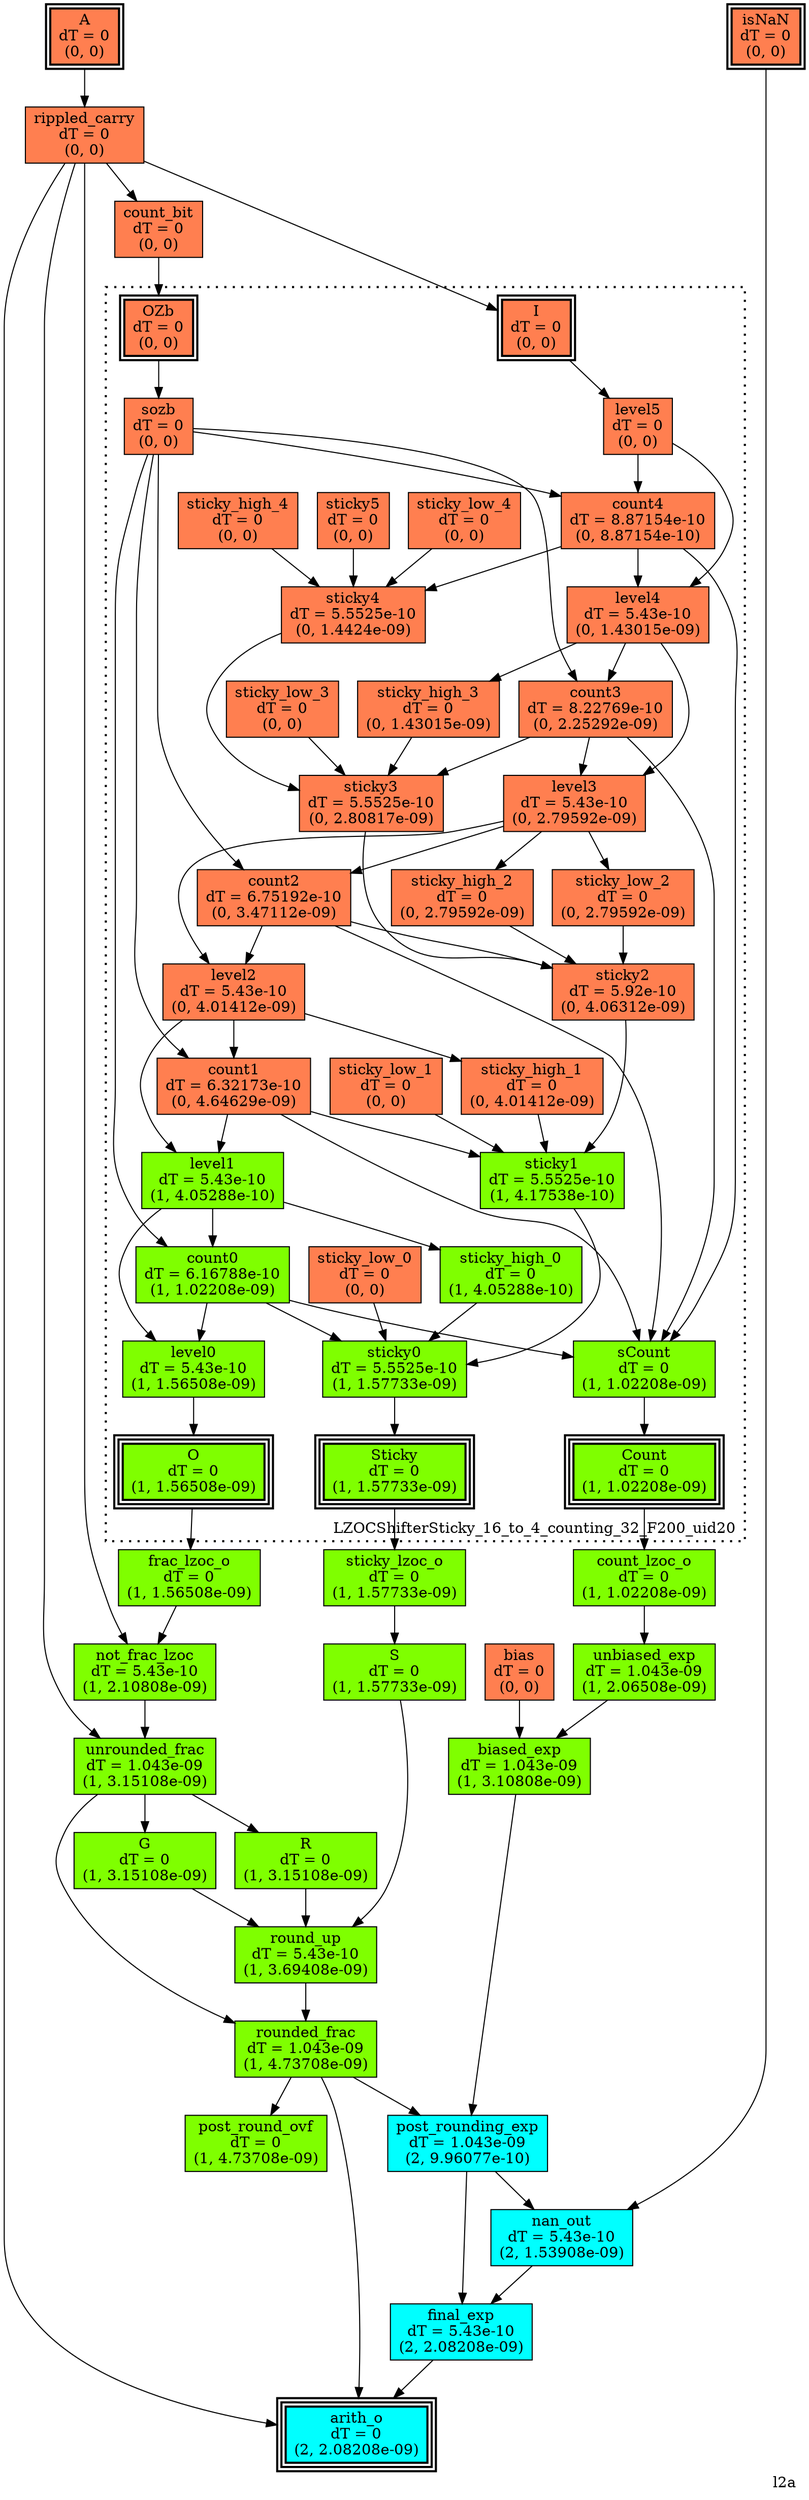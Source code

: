 digraph l2a
{
	//graph drawing options
	label=l2a;
	labelloc=bottom;
	labeljust=right;
	ratio=auto;
	nodesep=0.25;
	ranksep=0.5;

	//input/output signals of operator l2a
	A__l2a [ label="A\ndT = 0\n(0, 0)", shape=box, color=black, style="bold, filled", fillcolor=coral, peripheries=2 ];
	isNaN__l2a [ label="isNaN\ndT = 0\n(0, 0)", shape=box, color=black, style="bold, filled", fillcolor=coral, peripheries=2 ];
	arith_o__l2a [ label="arith_o\ndT = 0\n(2, 2.08208e-09)", shape=box, color=black, style="bold, filled", fillcolor=cyan, peripheries=3 ];
	{rank=same A__l2a, isNaN__l2a};
	{rank=same arith_o__l2a};
	//internal signals of operator l2a
	rippled_carry__l2a [ label="rippled_carry\ndT = 0\n(0, 0)", shape=box, color=black, style=filled, fillcolor=coral, peripheries=1 ];
	count_bit__l2a [ label="count_bit\ndT = 0\n(0, 0)", shape=box, color=black, style=filled, fillcolor=coral, peripheries=1 ];
	count_lzoc_o__l2a [ label="count_lzoc_o\ndT = 0\n(1, 1.02208e-09)", shape=box, color=black, style=filled, fillcolor=chartreuse, peripheries=1 ];
	frac_lzoc_o__l2a [ label="frac_lzoc_o\ndT = 0\n(1, 1.56508e-09)", shape=box, color=black, style=filled, fillcolor=chartreuse, peripheries=1 ];
	sticky_lzoc_o__l2a [ label="sticky_lzoc_o\ndT = 0\n(1, 1.57733e-09)", shape=box, color=black, style=filled, fillcolor=chartreuse, peripheries=1 ];
	unbiased_exp__l2a [ label="unbiased_exp\ndT = 1.043e-09\n(1, 2.06508e-09)", shape=box, color=black, style=filled, fillcolor=chartreuse, peripheries=1 ];
	bias__l2a [ label="bias\ndT = 0\n(0, 0)", shape=box, color=black, style=filled, fillcolor=coral, peripheries=1 ];
	biased_exp__l2a [ label="biased_exp\ndT = 1.043e-09\n(1, 3.10808e-09)", shape=box, color=black, style=filled, fillcolor=chartreuse, peripheries=1 ];
	not_frac_lzoc__l2a [ label="not_frac_lzoc\ndT = 5.43e-10\n(1, 2.10808e-09)", shape=box, color=black, style=filled, fillcolor=chartreuse, peripheries=1 ];
	unrounded_frac__l2a [ label="unrounded_frac\ndT = 1.043e-09\n(1, 3.15108e-09)", shape=box, color=black, style=filled, fillcolor=chartreuse, peripheries=1 ];
	G__l2a [ label="G\ndT = 0\n(1, 3.15108e-09)", shape=box, color=black, style=filled, fillcolor=chartreuse, peripheries=1 ];
	R__l2a [ label="R\ndT = 0\n(1, 3.15108e-09)", shape=box, color=black, style=filled, fillcolor=chartreuse, peripheries=1 ];
	S__l2a [ label="S\ndT = 0\n(1, 1.57733e-09)", shape=box, color=black, style=filled, fillcolor=chartreuse, peripheries=1 ];
	round_up__l2a [ label="round_up\ndT = 5.43e-10\n(1, 3.69408e-09)", shape=box, color=black, style=filled, fillcolor=chartreuse, peripheries=1 ];
	rounded_frac__l2a [ label="rounded_frac\ndT = 1.043e-09\n(1, 4.73708e-09)", shape=box, color=black, style=filled, fillcolor=chartreuse, peripheries=1 ];
	post_round_ovf__l2a [ label="post_round_ovf\ndT = 0\n(1, 4.73708e-09)", shape=box, color=black, style=filled, fillcolor=chartreuse, peripheries=1 ];
	post_rounding_exp__l2a [ label="post_rounding_exp\ndT = 1.043e-09\n(2, 9.96077e-10)", shape=box, color=black, style=filled, fillcolor=cyan, peripheries=1 ];
	nan_out__l2a [ label="nan_out\ndT = 5.43e-10\n(2, 1.53908e-09)", shape=box, color=black, style=filled, fillcolor=cyan, peripheries=1 ];
	final_exp__l2a [ label="final_exp\ndT = 5.43e-10\n(2, 2.08208e-09)", shape=box, color=black, style=filled, fillcolor=cyan, peripheries=1 ];

	//subcomponents of operator l2a

	subgraph cluster_LZOCShifterSticky_16_to_4_counting_32_F200_uid20
	{
		//graph drawing options
		label=LZOCShifterSticky_16_to_4_counting_32_F200_uid20;
		labelloc=bottom;
		labeljust=right;
		style="bold, dotted";
		ratio=auto;
		nodesep=0.25;
		ranksep=0.5;

		//input/output signals of operator LZOCShifterSticky_16_to_4_counting_32_F200_uid20
		I__LZOCShifterSticky_16_to_4_counting_32_F200_uid20 [ label="I\ndT = 0\n(0, 0)", shape=box, color=black, style="bold, filled", fillcolor=coral, peripheries=2 ];
		OZb__LZOCShifterSticky_16_to_4_counting_32_F200_uid20 [ label="OZb\ndT = 0\n(0, 0)", shape=box, color=black, style="bold, filled", fillcolor=coral, peripheries=2 ];
		Count__LZOCShifterSticky_16_to_4_counting_32_F200_uid20 [ label="Count\ndT = 0\n(1, 1.02208e-09)", shape=box, color=black, style="bold, filled", fillcolor=chartreuse, peripheries=3 ];
		O__LZOCShifterSticky_16_to_4_counting_32_F200_uid20 [ label="O\ndT = 0\n(1, 1.56508e-09)", shape=box, color=black, style="bold, filled", fillcolor=chartreuse, peripheries=3 ];
		Sticky__LZOCShifterSticky_16_to_4_counting_32_F200_uid20 [ label="Sticky\ndT = 0\n(1, 1.57733e-09)", shape=box, color=black, style="bold, filled", fillcolor=chartreuse, peripheries=3 ];
		{rank=same I__LZOCShifterSticky_16_to_4_counting_32_F200_uid20, OZb__LZOCShifterSticky_16_to_4_counting_32_F200_uid20};
		{rank=same Count__LZOCShifterSticky_16_to_4_counting_32_F200_uid20, O__LZOCShifterSticky_16_to_4_counting_32_F200_uid20, Sticky__LZOCShifterSticky_16_to_4_counting_32_F200_uid20};
		//internal signals of operator LZOCShifterSticky_16_to_4_counting_32_F200_uid20
		level5__LZOCShifterSticky_16_to_4_counting_32_F200_uid20 [ label="level5\ndT = 0\n(0, 0)", shape=box, color=black, style=filled, fillcolor=coral, peripheries=1 ];
		sozb__LZOCShifterSticky_16_to_4_counting_32_F200_uid20 [ label="sozb\ndT = 0\n(0, 0)", shape=box, color=black, style=filled, fillcolor=coral, peripheries=1 ];
		sticky5__LZOCShifterSticky_16_to_4_counting_32_F200_uid20 [ label="sticky5\ndT = 0\n(0, 0)", shape=box, color=black, style=filled, fillcolor=coral, peripheries=1 ];
		count4__LZOCShifterSticky_16_to_4_counting_32_F200_uid20 [ label="count4\ndT = 8.87154e-10\n(0, 8.87154e-10)", shape=box, color=black, style=filled, fillcolor=coral, peripheries=1 ];
		level4__LZOCShifterSticky_16_to_4_counting_32_F200_uid20 [ label="level4\ndT = 5.43e-10\n(0, 1.43015e-09)", shape=box, color=black, style=filled, fillcolor=coral, peripheries=1 ];
		sticky_high_4__LZOCShifterSticky_16_to_4_counting_32_F200_uid20 [ label="sticky_high_4\ndT = 0\n(0, 0)", shape=box, color=black, style=filled, fillcolor=coral, peripheries=1 ];
		sticky_low_4__LZOCShifterSticky_16_to_4_counting_32_F200_uid20 [ label="sticky_low_4\ndT = 0\n(0, 0)", shape=box, color=black, style=filled, fillcolor=coral, peripheries=1 ];
		sticky4__LZOCShifterSticky_16_to_4_counting_32_F200_uid20 [ label="sticky4\ndT = 5.5525e-10\n(0, 1.4424e-09)", shape=box, color=black, style=filled, fillcolor=coral, peripheries=1 ];
		count3__LZOCShifterSticky_16_to_4_counting_32_F200_uid20 [ label="count3\ndT = 8.22769e-10\n(0, 2.25292e-09)", shape=box, color=black, style=filled, fillcolor=coral, peripheries=1 ];
		level3__LZOCShifterSticky_16_to_4_counting_32_F200_uid20 [ label="level3\ndT = 5.43e-10\n(0, 2.79592e-09)", shape=box, color=black, style=filled, fillcolor=coral, peripheries=1 ];
		sticky_high_3__LZOCShifterSticky_16_to_4_counting_32_F200_uid20 [ label="sticky_high_3\ndT = 0\n(0, 1.43015e-09)", shape=box, color=black, style=filled, fillcolor=coral, peripheries=1 ];
		sticky_low_3__LZOCShifterSticky_16_to_4_counting_32_F200_uid20 [ label="sticky_low_3\ndT = 0\n(0, 0)", shape=box, color=black, style=filled, fillcolor=coral, peripheries=1 ];
		sticky3__LZOCShifterSticky_16_to_4_counting_32_F200_uid20 [ label="sticky3\ndT = 5.5525e-10\n(0, 2.80817e-09)", shape=box, color=black, style=filled, fillcolor=coral, peripheries=1 ];
		count2__LZOCShifterSticky_16_to_4_counting_32_F200_uid20 [ label="count2\ndT = 6.75192e-10\n(0, 3.47112e-09)", shape=box, color=black, style=filled, fillcolor=coral, peripheries=1 ];
		level2__LZOCShifterSticky_16_to_4_counting_32_F200_uid20 [ label="level2\ndT = 5.43e-10\n(0, 4.01412e-09)", shape=box, color=black, style=filled, fillcolor=coral, peripheries=1 ];
		sticky_high_2__LZOCShifterSticky_16_to_4_counting_32_F200_uid20 [ label="sticky_high_2\ndT = 0\n(0, 2.79592e-09)", shape=box, color=black, style=filled, fillcolor=coral, peripheries=1 ];
		sticky_low_2__LZOCShifterSticky_16_to_4_counting_32_F200_uid20 [ label="sticky_low_2\ndT = 0\n(0, 2.79592e-09)", shape=box, color=black, style=filled, fillcolor=coral, peripheries=1 ];
		sticky2__LZOCShifterSticky_16_to_4_counting_32_F200_uid20 [ label="sticky2\ndT = 5.92e-10\n(0, 4.06312e-09)", shape=box, color=black, style=filled, fillcolor=coral, peripheries=1 ];
		count1__LZOCShifterSticky_16_to_4_counting_32_F200_uid20 [ label="count1\ndT = 6.32173e-10\n(0, 4.64629e-09)", shape=box, color=black, style=filled, fillcolor=coral, peripheries=1 ];
		level1__LZOCShifterSticky_16_to_4_counting_32_F200_uid20 [ label="level1\ndT = 5.43e-10\n(1, 4.05288e-10)", shape=box, color=black, style=filled, fillcolor=chartreuse, peripheries=1 ];
		sticky_high_1__LZOCShifterSticky_16_to_4_counting_32_F200_uid20 [ label="sticky_high_1\ndT = 0\n(0, 4.01412e-09)", shape=box, color=black, style=filled, fillcolor=coral, peripheries=1 ];
		sticky_low_1__LZOCShifterSticky_16_to_4_counting_32_F200_uid20 [ label="sticky_low_1\ndT = 0\n(0, 0)", shape=box, color=black, style=filled, fillcolor=coral, peripheries=1 ];
		sticky1__LZOCShifterSticky_16_to_4_counting_32_F200_uid20 [ label="sticky1\ndT = 5.5525e-10\n(1, 4.17538e-10)", shape=box, color=black, style=filled, fillcolor=chartreuse, peripheries=1 ];
		count0__LZOCShifterSticky_16_to_4_counting_32_F200_uid20 [ label="count0\ndT = 6.16788e-10\n(1, 1.02208e-09)", shape=box, color=black, style=filled, fillcolor=chartreuse, peripheries=1 ];
		level0__LZOCShifterSticky_16_to_4_counting_32_F200_uid20 [ label="level0\ndT = 5.43e-10\n(1, 1.56508e-09)", shape=box, color=black, style=filled, fillcolor=chartreuse, peripheries=1 ];
		sticky_high_0__LZOCShifterSticky_16_to_4_counting_32_F200_uid20 [ label="sticky_high_0\ndT = 0\n(1, 4.05288e-10)", shape=box, color=black, style=filled, fillcolor=chartreuse, peripheries=1 ];
		sticky_low_0__LZOCShifterSticky_16_to_4_counting_32_F200_uid20 [ label="sticky_low_0\ndT = 0\n(0, 0)", shape=box, color=black, style=filled, fillcolor=coral, peripheries=1 ];
		sticky0__LZOCShifterSticky_16_to_4_counting_32_F200_uid20 [ label="sticky0\ndT = 5.5525e-10\n(1, 1.57733e-09)", shape=box, color=black, style=filled, fillcolor=chartreuse, peripheries=1 ];
		sCount__LZOCShifterSticky_16_to_4_counting_32_F200_uid20 [ label="sCount\ndT = 0\n(1, 1.02208e-09)", shape=box, color=black, style=filled, fillcolor=chartreuse, peripheries=1 ];

		//subcomponents of operator LZOCShifterSticky_16_to_4_counting_32_F200_uid20

		//input and internal signal connections of operator LZOCShifterSticky_16_to_4_counting_32_F200_uid20
		I__LZOCShifterSticky_16_to_4_counting_32_F200_uid20 -> level5__LZOCShifterSticky_16_to_4_counting_32_F200_uid20 [ arrowhead=normal, arrowsize=1.0, arrowtail=normal, color=black, dir=forward  ];
		OZb__LZOCShifterSticky_16_to_4_counting_32_F200_uid20 -> sozb__LZOCShifterSticky_16_to_4_counting_32_F200_uid20 [ arrowhead=normal, arrowsize=1.0, arrowtail=normal, color=black, dir=forward  ];
		level5__LZOCShifterSticky_16_to_4_counting_32_F200_uid20 -> count4__LZOCShifterSticky_16_to_4_counting_32_F200_uid20 [ arrowhead=normal, arrowsize=1.0, arrowtail=normal, color=black, dir=forward  ];
		level5__LZOCShifterSticky_16_to_4_counting_32_F200_uid20 -> level4__LZOCShifterSticky_16_to_4_counting_32_F200_uid20 [ arrowhead=normal, arrowsize=1.0, arrowtail=normal, color=black, dir=forward  ];
		sozb__LZOCShifterSticky_16_to_4_counting_32_F200_uid20 -> count4__LZOCShifterSticky_16_to_4_counting_32_F200_uid20 [ arrowhead=normal, arrowsize=1.0, arrowtail=normal, color=black, dir=forward  ];
		sozb__LZOCShifterSticky_16_to_4_counting_32_F200_uid20 -> count3__LZOCShifterSticky_16_to_4_counting_32_F200_uid20 [ arrowhead=normal, arrowsize=1.0, arrowtail=normal, color=black, dir=forward  ];
		sozb__LZOCShifterSticky_16_to_4_counting_32_F200_uid20 -> count2__LZOCShifterSticky_16_to_4_counting_32_F200_uid20 [ arrowhead=normal, arrowsize=1.0, arrowtail=normal, color=black, dir=forward  ];
		sozb__LZOCShifterSticky_16_to_4_counting_32_F200_uid20 -> count1__LZOCShifterSticky_16_to_4_counting_32_F200_uid20 [ arrowhead=normal, arrowsize=1.0, arrowtail=normal, color=black, dir=forward  ];
		sozb__LZOCShifterSticky_16_to_4_counting_32_F200_uid20 -> count0__LZOCShifterSticky_16_to_4_counting_32_F200_uid20 [ arrowhead=normal, arrowsize=1.0, arrowtail=normal, color=black, dir=forward  ];
		sticky5__LZOCShifterSticky_16_to_4_counting_32_F200_uid20 -> sticky4__LZOCShifterSticky_16_to_4_counting_32_F200_uid20 [ arrowhead=normal, arrowsize=1.0, arrowtail=normal, color=black, dir=forward  ];
		count4__LZOCShifterSticky_16_to_4_counting_32_F200_uid20 -> level4__LZOCShifterSticky_16_to_4_counting_32_F200_uid20 [ arrowhead=normal, arrowsize=1.0, arrowtail=normal, color=black, dir=forward  ];
		count4__LZOCShifterSticky_16_to_4_counting_32_F200_uid20 -> sticky4__LZOCShifterSticky_16_to_4_counting_32_F200_uid20 [ arrowhead=normal, arrowsize=1.0, arrowtail=normal, color=black, dir=forward  ];
		count4__LZOCShifterSticky_16_to_4_counting_32_F200_uid20 -> sCount__LZOCShifterSticky_16_to_4_counting_32_F200_uid20 [ arrowhead=normal, arrowsize=1.0, arrowtail=normal, color=black, dir=forward  ];
		level4__LZOCShifterSticky_16_to_4_counting_32_F200_uid20 -> count3__LZOCShifterSticky_16_to_4_counting_32_F200_uid20 [ arrowhead=normal, arrowsize=1.0, arrowtail=normal, color=black, dir=forward  ];
		level4__LZOCShifterSticky_16_to_4_counting_32_F200_uid20 -> level3__LZOCShifterSticky_16_to_4_counting_32_F200_uid20 [ arrowhead=normal, arrowsize=1.0, arrowtail=normal, color=black, dir=forward  ];
		level4__LZOCShifterSticky_16_to_4_counting_32_F200_uid20 -> sticky_high_3__LZOCShifterSticky_16_to_4_counting_32_F200_uid20 [ arrowhead=normal, arrowsize=1.0, arrowtail=normal, color=black, dir=forward  ];
		sticky_high_4__LZOCShifterSticky_16_to_4_counting_32_F200_uid20 -> sticky4__LZOCShifterSticky_16_to_4_counting_32_F200_uid20 [ arrowhead=normal, arrowsize=1.0, arrowtail=normal, color=black, dir=forward  ];
		sticky_low_4__LZOCShifterSticky_16_to_4_counting_32_F200_uid20 -> sticky4__LZOCShifterSticky_16_to_4_counting_32_F200_uid20 [ arrowhead=normal, arrowsize=1.0, arrowtail=normal, color=black, dir=forward  ];
		sticky4__LZOCShifterSticky_16_to_4_counting_32_F200_uid20 -> sticky3__LZOCShifterSticky_16_to_4_counting_32_F200_uid20 [ arrowhead=normal, arrowsize=1.0, arrowtail=normal, color=black, dir=forward  ];
		count3__LZOCShifterSticky_16_to_4_counting_32_F200_uid20 -> level3__LZOCShifterSticky_16_to_4_counting_32_F200_uid20 [ arrowhead=normal, arrowsize=1.0, arrowtail=normal, color=black, dir=forward  ];
		count3__LZOCShifterSticky_16_to_4_counting_32_F200_uid20 -> sticky3__LZOCShifterSticky_16_to_4_counting_32_F200_uid20 [ arrowhead=normal, arrowsize=1.0, arrowtail=normal, color=black, dir=forward  ];
		count3__LZOCShifterSticky_16_to_4_counting_32_F200_uid20 -> sCount__LZOCShifterSticky_16_to_4_counting_32_F200_uid20 [ arrowhead=normal, arrowsize=1.0, arrowtail=normal, color=black, dir=forward  ];
		level3__LZOCShifterSticky_16_to_4_counting_32_F200_uid20 -> count2__LZOCShifterSticky_16_to_4_counting_32_F200_uid20 [ arrowhead=normal, arrowsize=1.0, arrowtail=normal, color=black, dir=forward  ];
		level3__LZOCShifterSticky_16_to_4_counting_32_F200_uid20 -> level2__LZOCShifterSticky_16_to_4_counting_32_F200_uid20 [ arrowhead=normal, arrowsize=1.0, arrowtail=normal, color=black, dir=forward  ];
		level3__LZOCShifterSticky_16_to_4_counting_32_F200_uid20 -> sticky_high_2__LZOCShifterSticky_16_to_4_counting_32_F200_uid20 [ arrowhead=normal, arrowsize=1.0, arrowtail=normal, color=black, dir=forward  ];
		level3__LZOCShifterSticky_16_to_4_counting_32_F200_uid20 -> sticky_low_2__LZOCShifterSticky_16_to_4_counting_32_F200_uid20 [ arrowhead=normal, arrowsize=1.0, arrowtail=normal, color=black, dir=forward  ];
		sticky_high_3__LZOCShifterSticky_16_to_4_counting_32_F200_uid20 -> sticky3__LZOCShifterSticky_16_to_4_counting_32_F200_uid20 [ arrowhead=normal, arrowsize=1.0, arrowtail=normal, color=black, dir=forward  ];
		sticky_low_3__LZOCShifterSticky_16_to_4_counting_32_F200_uid20 -> sticky3__LZOCShifterSticky_16_to_4_counting_32_F200_uid20 [ arrowhead=normal, arrowsize=1.0, arrowtail=normal, color=black, dir=forward  ];
		sticky3__LZOCShifterSticky_16_to_4_counting_32_F200_uid20 -> sticky2__LZOCShifterSticky_16_to_4_counting_32_F200_uid20 [ arrowhead=normal, arrowsize=1.0, arrowtail=normal, color=black, dir=forward  ];
		count2__LZOCShifterSticky_16_to_4_counting_32_F200_uid20 -> level2__LZOCShifterSticky_16_to_4_counting_32_F200_uid20 [ arrowhead=normal, arrowsize=1.0, arrowtail=normal, color=black, dir=forward  ];
		count2__LZOCShifterSticky_16_to_4_counting_32_F200_uid20 -> sticky2__LZOCShifterSticky_16_to_4_counting_32_F200_uid20 [ arrowhead=normal, arrowsize=1.0, arrowtail=normal, color=black, dir=forward  ];
		count2__LZOCShifterSticky_16_to_4_counting_32_F200_uid20 -> sCount__LZOCShifterSticky_16_to_4_counting_32_F200_uid20 [ arrowhead=normal, arrowsize=1.0, arrowtail=normal, color=black, dir=forward  ];
		level2__LZOCShifterSticky_16_to_4_counting_32_F200_uid20 -> count1__LZOCShifterSticky_16_to_4_counting_32_F200_uid20 [ arrowhead=normal, arrowsize=1.0, arrowtail=normal, color=black, dir=forward  ];
		level2__LZOCShifterSticky_16_to_4_counting_32_F200_uid20 -> level1__LZOCShifterSticky_16_to_4_counting_32_F200_uid20 [ arrowhead=normal, arrowsize=1.0, arrowtail=normal, color=black, dir=forward  ];
		level2__LZOCShifterSticky_16_to_4_counting_32_F200_uid20 -> sticky_high_1__LZOCShifterSticky_16_to_4_counting_32_F200_uid20 [ arrowhead=normal, arrowsize=1.0, arrowtail=normal, color=black, dir=forward  ];
		sticky_high_2__LZOCShifterSticky_16_to_4_counting_32_F200_uid20 -> sticky2__LZOCShifterSticky_16_to_4_counting_32_F200_uid20 [ arrowhead=normal, arrowsize=1.0, arrowtail=normal, color=black, dir=forward  ];
		sticky_low_2__LZOCShifterSticky_16_to_4_counting_32_F200_uid20 -> sticky2__LZOCShifterSticky_16_to_4_counting_32_F200_uid20 [ arrowhead=normal, arrowsize=1.0, arrowtail=normal, color=black, dir=forward  ];
		sticky2__LZOCShifterSticky_16_to_4_counting_32_F200_uid20 -> sticky1__LZOCShifterSticky_16_to_4_counting_32_F200_uid20 [ arrowhead=normal, arrowsize=1.0, arrowtail=normal, color=black, dir=forward  ];
		count1__LZOCShifterSticky_16_to_4_counting_32_F200_uid20 -> level1__LZOCShifterSticky_16_to_4_counting_32_F200_uid20 [ arrowhead=normal, arrowsize=1.0, arrowtail=normal, color=black, dir=forward  ];
		count1__LZOCShifterSticky_16_to_4_counting_32_F200_uid20 -> sticky1__LZOCShifterSticky_16_to_4_counting_32_F200_uid20 [ arrowhead=normal, arrowsize=1.0, arrowtail=normal, color=black, dir=forward  ];
		count1__LZOCShifterSticky_16_to_4_counting_32_F200_uid20 -> sCount__LZOCShifterSticky_16_to_4_counting_32_F200_uid20 [ arrowhead=normal, arrowsize=1.0, arrowtail=normal, color=black, dir=forward  ];
		level1__LZOCShifterSticky_16_to_4_counting_32_F200_uid20 -> count0__LZOCShifterSticky_16_to_4_counting_32_F200_uid20 [ arrowhead=normal, arrowsize=1.0, arrowtail=normal, color=black, dir=forward  ];
		level1__LZOCShifterSticky_16_to_4_counting_32_F200_uid20 -> level0__LZOCShifterSticky_16_to_4_counting_32_F200_uid20 [ arrowhead=normal, arrowsize=1.0, arrowtail=normal, color=black, dir=forward  ];
		level1__LZOCShifterSticky_16_to_4_counting_32_F200_uid20 -> sticky_high_0__LZOCShifterSticky_16_to_4_counting_32_F200_uid20 [ arrowhead=normal, arrowsize=1.0, arrowtail=normal, color=black, dir=forward  ];
		sticky_high_1__LZOCShifterSticky_16_to_4_counting_32_F200_uid20 -> sticky1__LZOCShifterSticky_16_to_4_counting_32_F200_uid20 [ arrowhead=normal, arrowsize=1.0, arrowtail=normal, color=black, dir=forward  ];
		sticky_low_1__LZOCShifterSticky_16_to_4_counting_32_F200_uid20 -> sticky1__LZOCShifterSticky_16_to_4_counting_32_F200_uid20 [ arrowhead=normal, arrowsize=1.0, arrowtail=normal, color=black, dir=forward  ];
		sticky1__LZOCShifterSticky_16_to_4_counting_32_F200_uid20 -> sticky0__LZOCShifterSticky_16_to_4_counting_32_F200_uid20 [ arrowhead=normal, arrowsize=1.0, arrowtail=normal, color=black, dir=forward  ];
		count0__LZOCShifterSticky_16_to_4_counting_32_F200_uid20 -> level0__LZOCShifterSticky_16_to_4_counting_32_F200_uid20 [ arrowhead=normal, arrowsize=1.0, arrowtail=normal, color=black, dir=forward  ];
		count0__LZOCShifterSticky_16_to_4_counting_32_F200_uid20 -> sticky0__LZOCShifterSticky_16_to_4_counting_32_F200_uid20 [ arrowhead=normal, arrowsize=1.0, arrowtail=normal, color=black, dir=forward  ];
		count0__LZOCShifterSticky_16_to_4_counting_32_F200_uid20 -> sCount__LZOCShifterSticky_16_to_4_counting_32_F200_uid20 [ arrowhead=normal, arrowsize=1.0, arrowtail=normal, color=black, dir=forward  ];
		level0__LZOCShifterSticky_16_to_4_counting_32_F200_uid20 -> O__LZOCShifterSticky_16_to_4_counting_32_F200_uid20 [ arrowhead=normal, arrowsize=1.0, arrowtail=normal, color=black, dir=forward  ];
		sticky_high_0__LZOCShifterSticky_16_to_4_counting_32_F200_uid20 -> sticky0__LZOCShifterSticky_16_to_4_counting_32_F200_uid20 [ arrowhead=normal, arrowsize=1.0, arrowtail=normal, color=black, dir=forward  ];
		sticky_low_0__LZOCShifterSticky_16_to_4_counting_32_F200_uid20 -> sticky0__LZOCShifterSticky_16_to_4_counting_32_F200_uid20 [ arrowhead=normal, arrowsize=1.0, arrowtail=normal, color=black, dir=forward  ];
		sticky0__LZOCShifterSticky_16_to_4_counting_32_F200_uid20 -> Sticky__LZOCShifterSticky_16_to_4_counting_32_F200_uid20 [ arrowhead=normal, arrowsize=1.0, arrowtail=normal, color=black, dir=forward  ];
		sCount__LZOCShifterSticky_16_to_4_counting_32_F200_uid20 -> Count__LZOCShifterSticky_16_to_4_counting_32_F200_uid20 [ arrowhead=normal, arrowsize=1.0, arrowtail=normal, color=black, dir=forward  ];
	}

		//output signal connections of operator LZOCShifterSticky_16_to_4_counting_32_F200_uid20
		Count__LZOCShifterSticky_16_to_4_counting_32_F200_uid20 -> count_lzoc_o__l2a [ arrowhead=normal, arrowsize=1.0, arrowtail=normal, color=black, dir=forward  ];
		O__LZOCShifterSticky_16_to_4_counting_32_F200_uid20 -> frac_lzoc_o__l2a [ arrowhead=normal, arrowsize=1.0, arrowtail=normal, color=black, dir=forward  ];
		Sticky__LZOCShifterSticky_16_to_4_counting_32_F200_uid20 -> sticky_lzoc_o__l2a [ arrowhead=normal, arrowsize=1.0, arrowtail=normal, color=black, dir=forward  ];

	//input and internal signal connections of operator l2a
	A__l2a -> rippled_carry__l2a [ arrowhead=normal, arrowsize=1.0, arrowtail=normal, color=black, dir=forward  ];
	isNaN__l2a -> nan_out__l2a [ arrowhead=normal, arrowsize=1.0, arrowtail=normal, color=black, dir=forward  ];
	rippled_carry__l2a -> count_bit__l2a [ arrowhead=normal, arrowsize=1.0, arrowtail=normal, color=black, dir=forward  ];
	rippled_carry__l2a -> I__LZOCShifterSticky_16_to_4_counting_32_F200_uid20 [ arrowhead=normal, arrowsize=1.0, arrowtail=normal, color=black, dir=forward  ];
	rippled_carry__l2a -> not_frac_lzoc__l2a [ arrowhead=normal, arrowsize=1.0, arrowtail=normal, color=black, dir=forward  ];
	rippled_carry__l2a -> unrounded_frac__l2a [ arrowhead=normal, arrowsize=1.0, arrowtail=normal, color=black, dir=forward  ];
	rippled_carry__l2a -> arith_o__l2a [ arrowhead=normal, arrowsize=1.0, arrowtail=normal, color=black, dir=forward  ];
	count_bit__l2a -> OZb__LZOCShifterSticky_16_to_4_counting_32_F200_uid20 [ arrowhead=normal, arrowsize=1.0, arrowtail=normal, color=black, dir=forward  ];
	count_lzoc_o__l2a -> unbiased_exp__l2a [ arrowhead=normal, arrowsize=1.0, arrowtail=normal, color=black, dir=forward  ];
	frac_lzoc_o__l2a -> not_frac_lzoc__l2a [ arrowhead=normal, arrowsize=1.0, arrowtail=normal, color=black, dir=forward  ];
	sticky_lzoc_o__l2a -> S__l2a [ arrowhead=normal, arrowsize=1.0, arrowtail=normal, color=black, dir=forward  ];
	unbiased_exp__l2a -> biased_exp__l2a [ arrowhead=normal, arrowsize=1.0, arrowtail=normal, color=black, dir=forward  ];
	bias__l2a -> biased_exp__l2a [ arrowhead=normal, arrowsize=1.0, arrowtail=normal, color=black, dir=forward  ];
	biased_exp__l2a -> post_rounding_exp__l2a [ arrowhead=normal, arrowsize=1.0, arrowtail=normal, color=black, dir=forward  ];
	not_frac_lzoc__l2a -> unrounded_frac__l2a [ arrowhead=normal, arrowsize=1.0, arrowtail=normal, color=black, dir=forward  ];
	unrounded_frac__l2a -> G__l2a [ arrowhead=normal, arrowsize=1.0, arrowtail=normal, color=black, dir=forward  ];
	unrounded_frac__l2a -> R__l2a [ arrowhead=normal, arrowsize=1.0, arrowtail=normal, color=black, dir=forward  ];
	unrounded_frac__l2a -> rounded_frac__l2a [ arrowhead=normal, arrowsize=1.0, arrowtail=normal, color=black, dir=forward  ];
	G__l2a -> round_up__l2a [ arrowhead=normal, arrowsize=1.0, arrowtail=normal, color=black, dir=forward  ];
	R__l2a -> round_up__l2a [ arrowhead=normal, arrowsize=1.0, arrowtail=normal, color=black, dir=forward  ];
	S__l2a -> round_up__l2a [ arrowhead=normal, arrowsize=1.0, arrowtail=normal, color=black, dir=forward  ];
	round_up__l2a -> rounded_frac__l2a [ arrowhead=normal, arrowsize=1.0, arrowtail=normal, color=black, dir=forward  ];
	rounded_frac__l2a -> post_round_ovf__l2a [ arrowhead=normal, arrowsize=1.0, arrowtail=normal, color=black, dir=forward  ];
	rounded_frac__l2a -> post_rounding_exp__l2a [ arrowhead=normal, arrowsize=1.0, arrowtail=normal, color=black, dir=forward  ];
	rounded_frac__l2a -> arith_o__l2a [ arrowhead=normal, arrowsize=1.0, arrowtail=normal, color=black, dir=forward  ];
	post_rounding_exp__l2a -> nan_out__l2a [ arrowhead=normal, arrowsize=1.0, arrowtail=normal, color=black, dir=forward  ];
	post_rounding_exp__l2a -> final_exp__l2a [ arrowhead=normal, arrowsize=1.0, arrowtail=normal, color=black, dir=forward  ];
	nan_out__l2a -> final_exp__l2a [ arrowhead=normal, arrowsize=1.0, arrowtail=normal, color=black, dir=forward  ];
	final_exp__l2a -> arith_o__l2a [ arrowhead=normal, arrowsize=1.0, arrowtail=normal, color=black, dir=forward  ];
}

